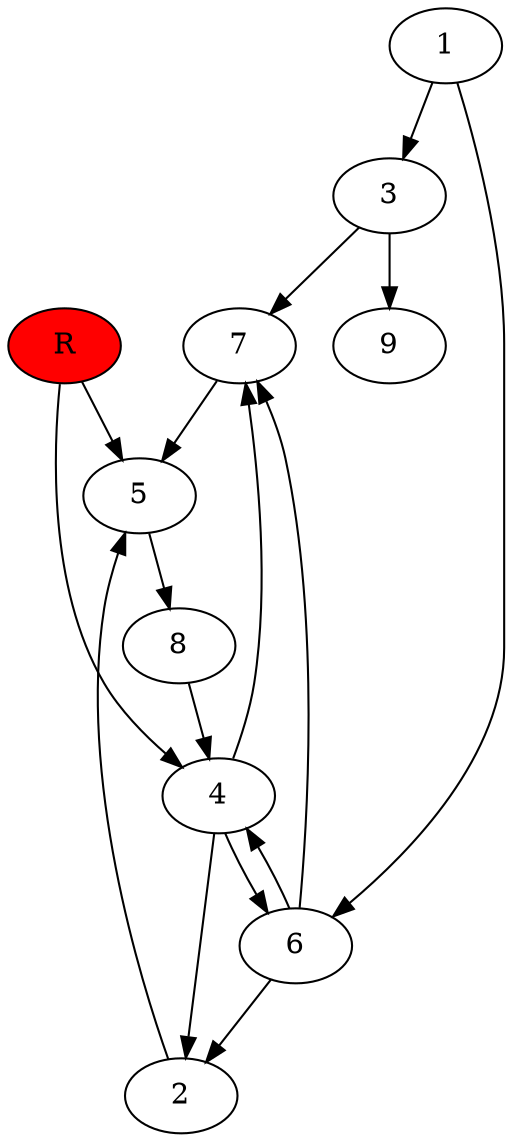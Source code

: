 digraph prb9704 {
	1
	2
	3
	4
	5
	6
	7
	8
	R [fillcolor="#ff0000" style=filled]
	1 -> 3
	1 -> 6
	2 -> 5
	3 -> 7
	3 -> 9
	4 -> 2
	4 -> 6
	4 -> 7
	5 -> 8
	6 -> 2
	6 -> 4
	6 -> 7
	7 -> 5
	8 -> 4
	R -> 4
	R -> 5
}
